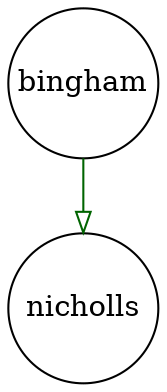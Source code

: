digraph partagr_bingham_nicholls { 
 K=0.6 
 bingham -> { nicholls } [color="darkgreen", arrowhead="onormal", penwidth=1, href="#16"]; 
 "bingham" [shape="circle", fixedsize="true", height=1, width=1, style="filled", fillcolor="white", href="#bingham"]; 
 "nicholls" [shape="circle", fixedsize="true", height=1, width=1, style="filled", fillcolor="white", href="#nicholls"]; 

}